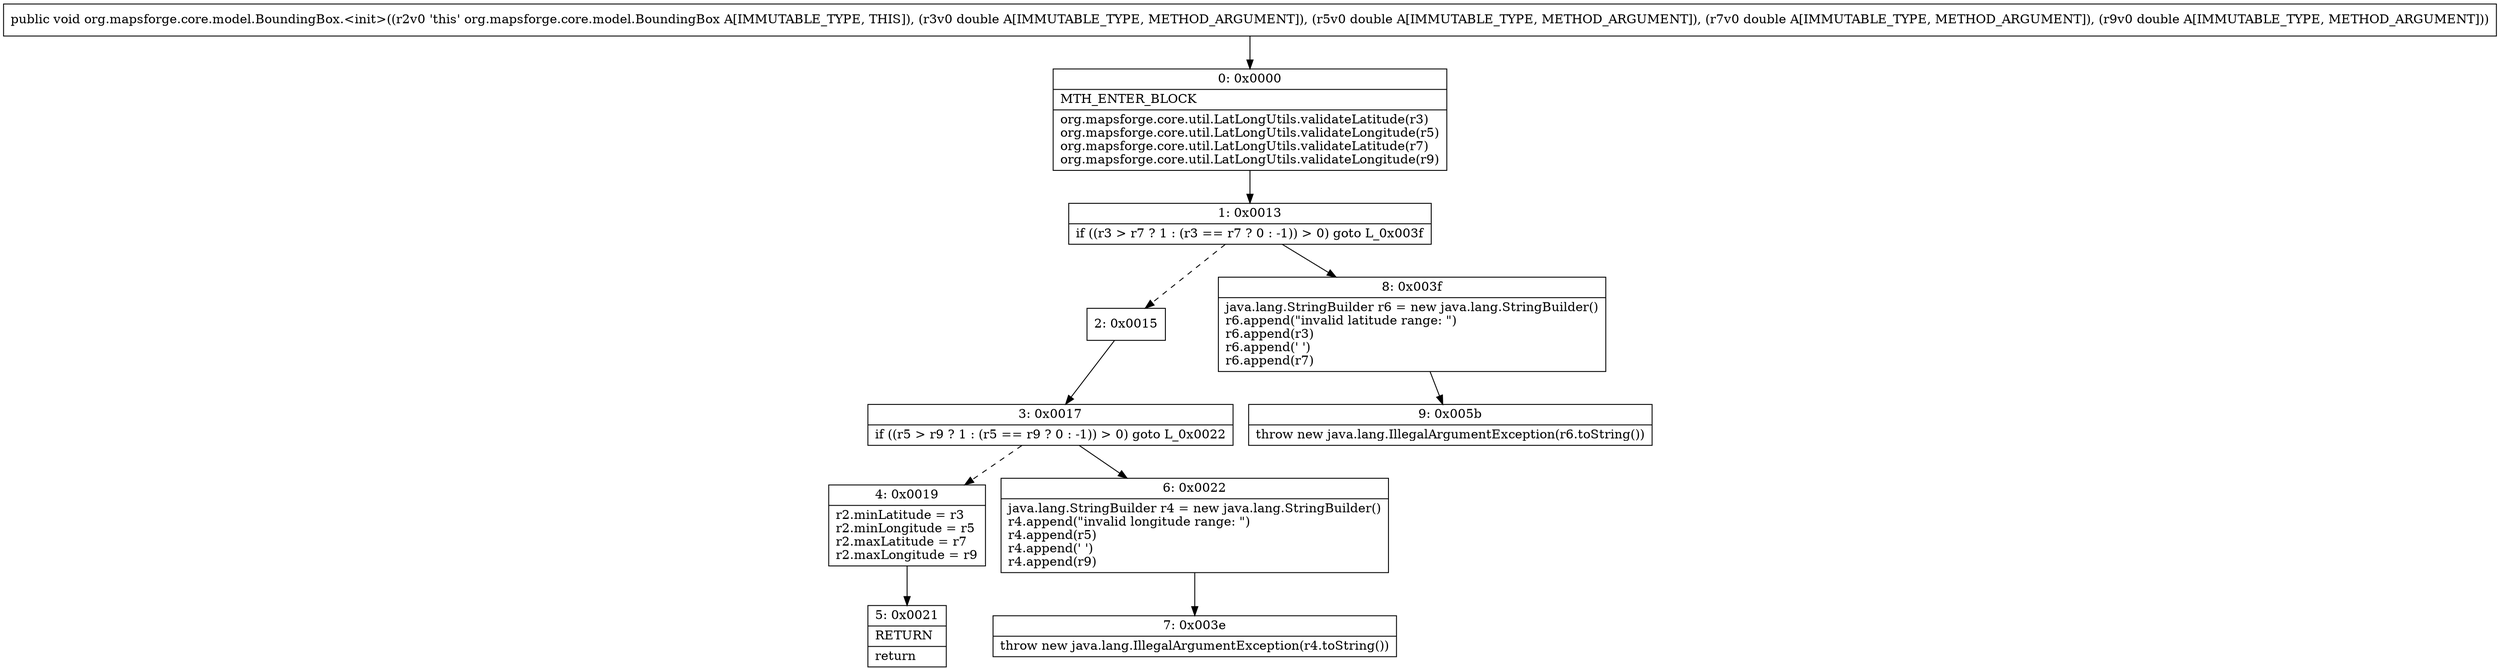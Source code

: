 digraph "CFG fororg.mapsforge.core.model.BoundingBox.\<init\>(DDDD)V" {
Node_0 [shape=record,label="{0\:\ 0x0000|MTH_ENTER_BLOCK\l|org.mapsforge.core.util.LatLongUtils.validateLatitude(r3)\lorg.mapsforge.core.util.LatLongUtils.validateLongitude(r5)\lorg.mapsforge.core.util.LatLongUtils.validateLatitude(r7)\lorg.mapsforge.core.util.LatLongUtils.validateLongitude(r9)\l}"];
Node_1 [shape=record,label="{1\:\ 0x0013|if ((r3 \> r7 ? 1 : (r3 == r7 ? 0 : \-1)) \> 0) goto L_0x003f\l}"];
Node_2 [shape=record,label="{2\:\ 0x0015}"];
Node_3 [shape=record,label="{3\:\ 0x0017|if ((r5 \> r9 ? 1 : (r5 == r9 ? 0 : \-1)) \> 0) goto L_0x0022\l}"];
Node_4 [shape=record,label="{4\:\ 0x0019|r2.minLatitude = r3\lr2.minLongitude = r5\lr2.maxLatitude = r7\lr2.maxLongitude = r9\l}"];
Node_5 [shape=record,label="{5\:\ 0x0021|RETURN\l|return\l}"];
Node_6 [shape=record,label="{6\:\ 0x0022|java.lang.StringBuilder r4 = new java.lang.StringBuilder()\lr4.append(\"invalid longitude range: \")\lr4.append(r5)\lr4.append(' ')\lr4.append(r9)\l}"];
Node_7 [shape=record,label="{7\:\ 0x003e|throw new java.lang.IllegalArgumentException(r4.toString())\l}"];
Node_8 [shape=record,label="{8\:\ 0x003f|java.lang.StringBuilder r6 = new java.lang.StringBuilder()\lr6.append(\"invalid latitude range: \")\lr6.append(r3)\lr6.append(' ')\lr6.append(r7)\l}"];
Node_9 [shape=record,label="{9\:\ 0x005b|throw new java.lang.IllegalArgumentException(r6.toString())\l}"];
MethodNode[shape=record,label="{public void org.mapsforge.core.model.BoundingBox.\<init\>((r2v0 'this' org.mapsforge.core.model.BoundingBox A[IMMUTABLE_TYPE, THIS]), (r3v0 double A[IMMUTABLE_TYPE, METHOD_ARGUMENT]), (r5v0 double A[IMMUTABLE_TYPE, METHOD_ARGUMENT]), (r7v0 double A[IMMUTABLE_TYPE, METHOD_ARGUMENT]), (r9v0 double A[IMMUTABLE_TYPE, METHOD_ARGUMENT])) }"];
MethodNode -> Node_0;
Node_0 -> Node_1;
Node_1 -> Node_2[style=dashed];
Node_1 -> Node_8;
Node_2 -> Node_3;
Node_3 -> Node_4[style=dashed];
Node_3 -> Node_6;
Node_4 -> Node_5;
Node_6 -> Node_7;
Node_8 -> Node_9;
}

